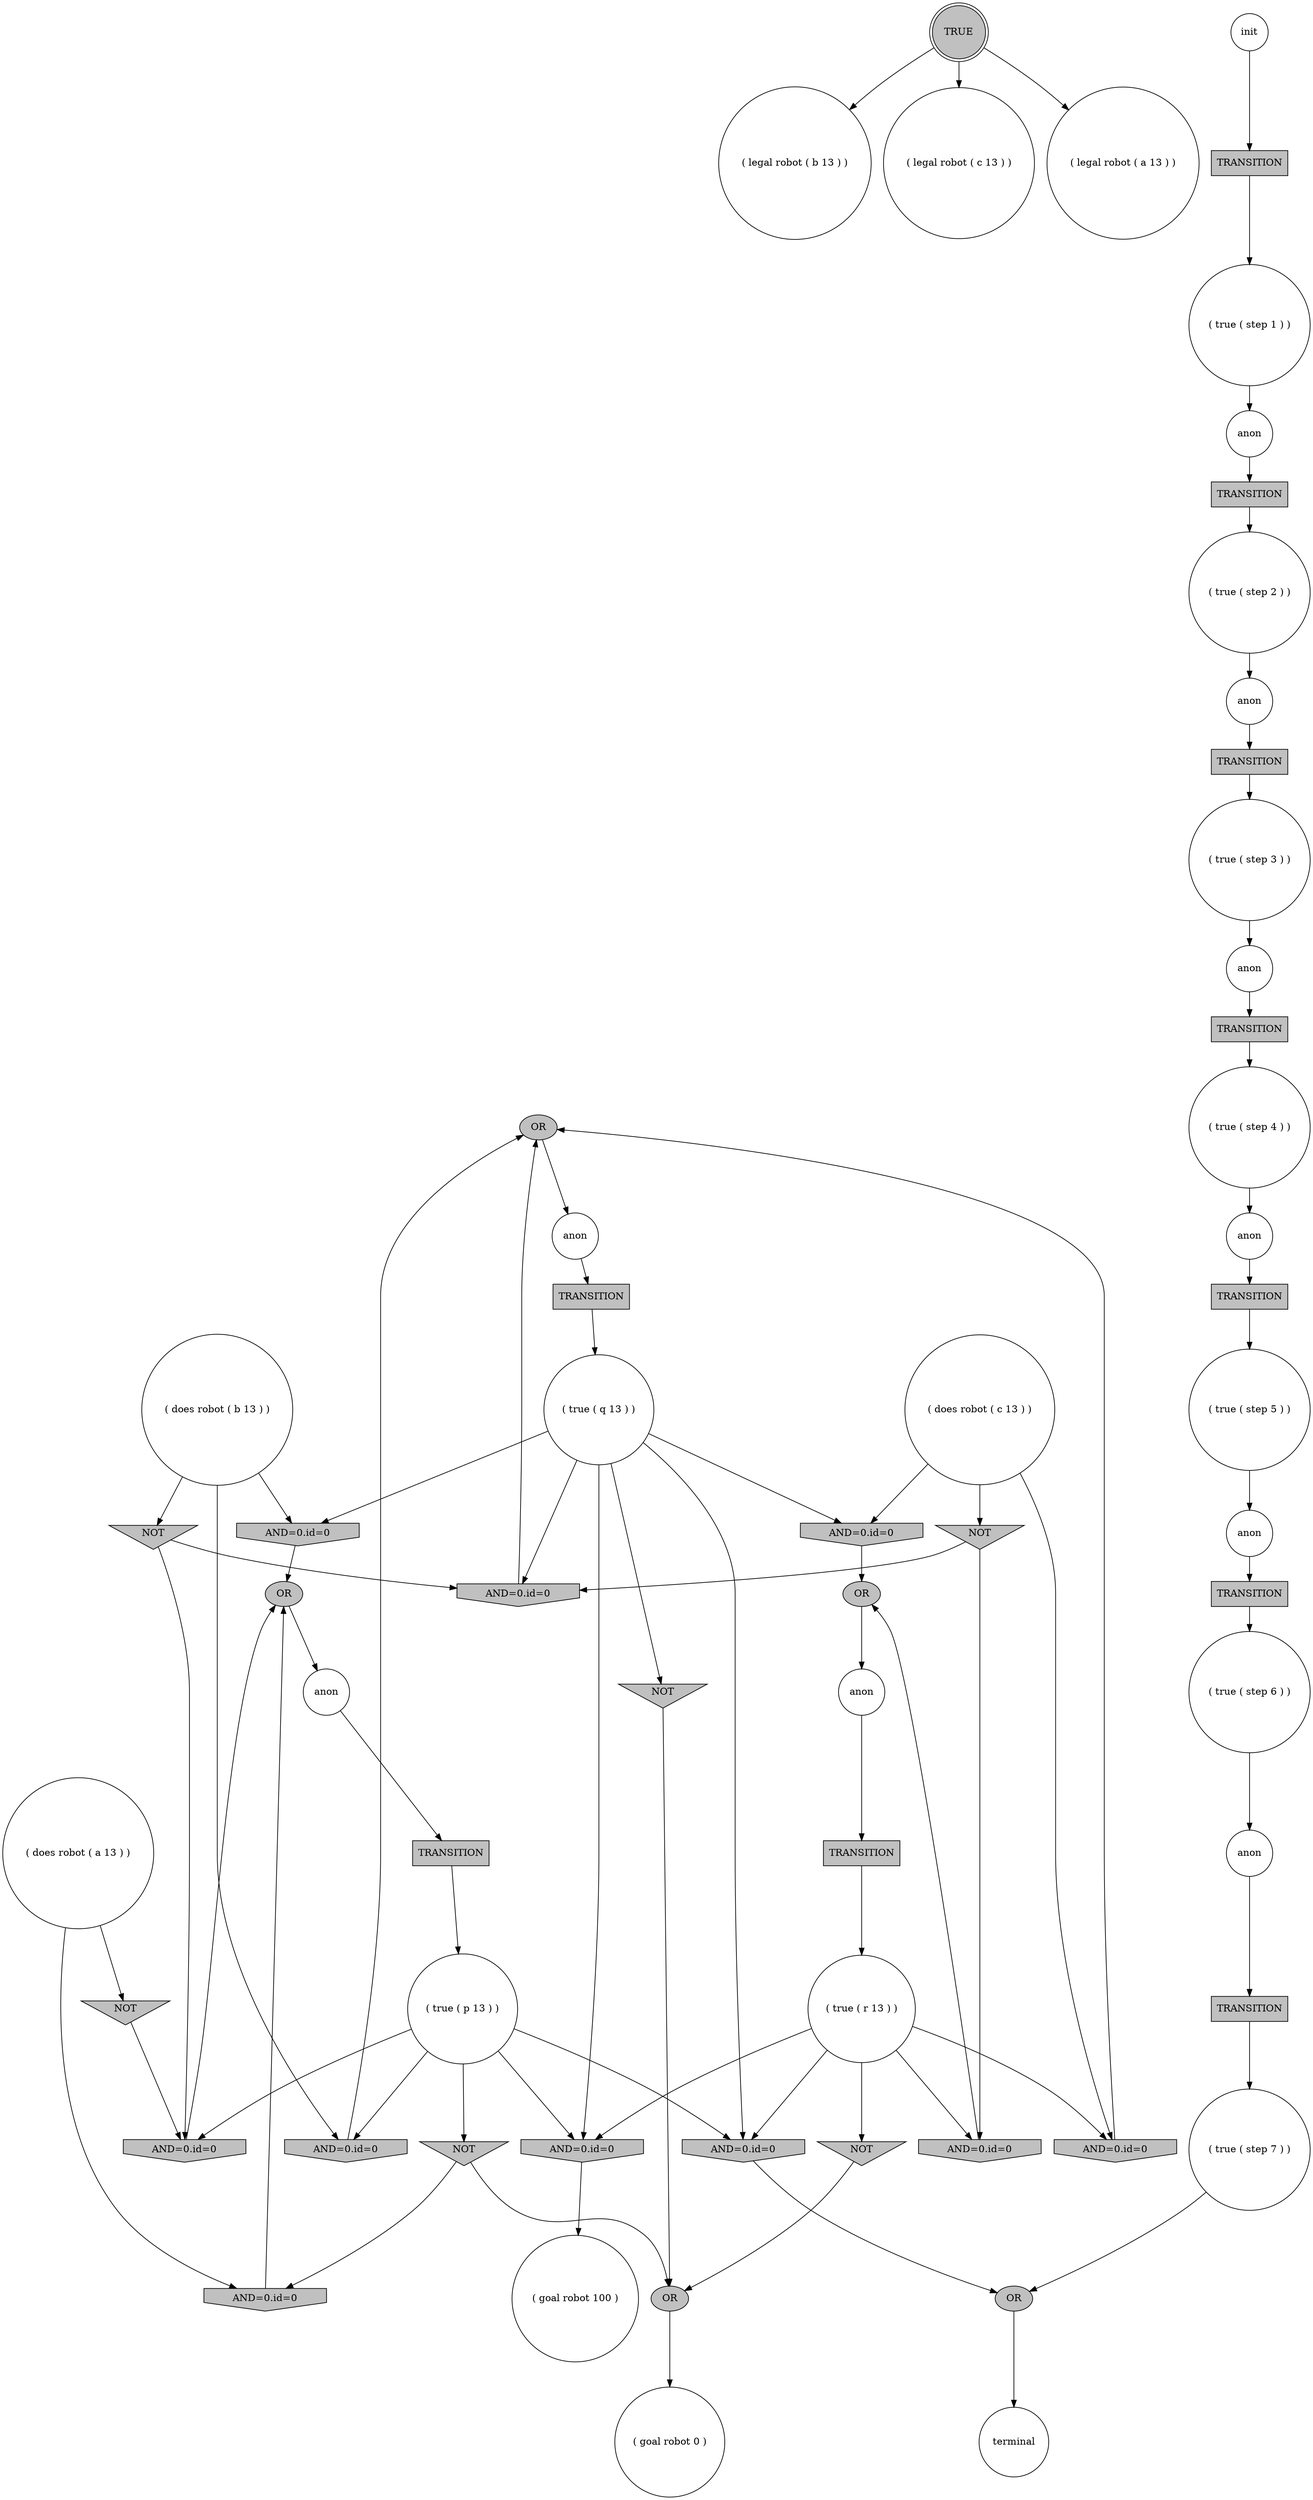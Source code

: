 digraph propNet
{
	"@148a7c91"[shape=circle, style= filled, fillcolor=white, label="( legal robot ( b 13 ) )"]; 
	"@eaf069a"[shape=ellipse, style= filled, fillcolor=grey, label="OR"]; "@eaf069a"->"@603e1129"; 
	"@34bb3c14"[shape=box, style= filled, fillcolor=grey, label="TRANSITION"]; "@34bb3c14"->"@1a9e14b8"; 
	"@2c17acd0"[shape=invhouse, style= filled, fillcolor=grey, label="AND=0.id=0"]; "@2c17acd0"->"@eaf069a"; 
	"@6c5fbc81"[shape=circle, style= filled, fillcolor=white, label="( legal robot ( c 13 ) )"]; 
	"@4c1bf51b"[shape=circle, style= filled, fillcolor=white, label="( goal robot 100 )"]; 
	"@603e1129"[shape=circle, style= filled, fillcolor=white, label="anon"]; "@603e1129"->"@1d236eb"; 
	"@73f80add"[shape=circle, style= filled, fillcolor=white, label="( does robot ( b 13 ) )"]; "@73f80add"->"@6a7c53ce"; "@73f80add"->"@314015e5"; "@73f80add"->"@22583073"; 
	"@258d74e5"[shape=circle, style= filled, fillcolor=white, label="anon"]; "@258d74e5"->"@611e3ce2"; 
	"@6a7c53ce"[shape=invtriangle, style= filled, fillcolor=grey, label="NOT"]; "@6a7c53ce"->"@4716ca7e"; "@6a7c53ce"->"@53435f6d"; 
	"@6d6934ac"[shape=doublecircle, style= filled, fillcolor=grey, label="TRUE"]; "@6d6934ac"->"@148a7c91"; "@6d6934ac"->"@1c21713f"; "@6d6934ac"->"@6c5fbc81"; 
	"@7f5c0e87"[shape=circle, style= filled, fillcolor=white, label="anon"]; "@7f5c0e87"->"@7409f9b4"; 
	"@442f95f2"[shape=circle, style= filled, fillcolor=white, label="init"]; "@442f95f2"->"@32c8890a"; 
	"@5fa9424"[shape=circle, style= filled, fillcolor=white, label="( goal robot 0 )"]; 
	"@459fd78b"[shape=circle, style= filled, fillcolor=white, label="anon"]; "@459fd78b"->"@34bb3c14"; 
	"@6fffede3"[shape=invhouse, style= filled, fillcolor=grey, label="AND=0.id=0"]; "@6fffede3"->"@da76070"; 
	"@22583073"[shape=invhouse, style= filled, fillcolor=grey, label="AND=0.id=0"]; "@22583073"->"@eaf069a"; 
	"@24c4c685"[shape=circle, style= filled, fillcolor=white, label="anon"]; "@24c4c685"->"@6433ff62"; 
	"@785e6a03"[shape=circle, style= filled, fillcolor=white, label="( does robot ( c 13 ) )"]; "@785e6a03"->"@2463e5"; "@785e6a03"->"@2c17acd0"; "@785e6a03"->"@4bc6cf1b"; 
	"@35228756"[shape=ellipse, style= filled, fillcolor=grey, label="OR"]; "@35228756"->"@21f98e13"; 
	"@283592a0"[shape=invtriangle, style= filled, fillcolor=grey, label="NOT"]; "@283592a0"->"@2b9c1f5a"; "@283592a0"->"@2d6dc29"; 
	"@5386e953"[shape=box, style= filled, fillcolor=grey, label="TRANSITION"]; "@5386e953"->"@3f117838"; 
	"@252557f8"[shape=circle, style= filled, fillcolor=white, label="anon"]; "@252557f8"->"@5386e953"; 
	"@7a8ff06a"[shape=circle, style= filled, fillcolor=white, label="anon"]; "@7a8ff06a"->"@7629236c"; 
	"@7b6e6865"[shape=invhouse, style= filled, fillcolor=grey, label="AND=0.id=0"]; "@7b6e6865"->"@35228756"; 
	"@6433ff62"[shape=box, style= filled, fillcolor=grey, label="TRANSITION"]; "@6433ff62"->"@34644b7b"; 
	"@2cf14f9f"[shape=box, style= filled, fillcolor=grey, label="TRANSITION"]; "@2cf14f9f"->"@4deddb0f"; 
	"@4b9fe0ea"[shape=invhouse, style= filled, fillcolor=grey, label="AND=0.id=0"]; "@4b9fe0ea"->"@4c1bf51b"; 
	"@b2618aa"[shape=box, style= filled, fillcolor=grey, label="TRANSITION"]; "@b2618aa"->"@56536ac4"; 
	"@683a2ba0"[shape=invtriangle, style= filled, fillcolor=grey, label="NOT"]; "@683a2ba0"->"@53435f6d"; 
	"@afcd14a"[shape=invtriangle, style= filled, fillcolor=grey, label="NOT"]; "@afcd14a"->"@2b9c1f5a"; 
	"@2463e5"[shape=invhouse, style= filled, fillcolor=grey, label="AND=0.id=0"]; "@2463e5"->"@da76070"; 
	"@32c8890a"[shape=box, style= filled, fillcolor=grey, label="TRANSITION"]; "@32c8890a"->"@4c9d70dc"; 
	"@38dc6cdc"[shape=ellipse, style= filled, fillcolor=grey, label="OR"]; "@38dc6cdc"->"@252557f8"; 
	"@53435f6d"[shape=invhouse, style= filled, fillcolor=grey, label="AND=0.id=0"]; "@53435f6d"->"@38dc6cdc"; 
	"@4c9d70dc"[shape=circle, style= filled, fillcolor=white, label="( true ( step 1 ) )"]; "@4c9d70dc"->"@7f5c0e87"; 
	"@5ba0e7ee"[shape=invtriangle, style= filled, fillcolor=grey, label="NOT"]; "@5ba0e7ee"->"@2b9c1f5a"; 
	"@56536ac4"[shape=circle, style= filled, fillcolor=white, label="( true ( step 7 ) )"]; "@56536ac4"->"@35228756"; 
	"@314015e5"[shape=invhouse, style= filled, fillcolor=grey, label="AND=0.id=0"]; "@314015e5"->"@38dc6cdc"; 
	"@2b9c1f5a"[shape=ellipse, style= filled, fillcolor=grey, label="OR"]; "@2b9c1f5a"->"@5fa9424"; 
	"@2f5e4389"[shape=circle, style= filled, fillcolor=white, label="( does robot ( a 13 ) )"]; "@2f5e4389"->"@683a2ba0"; "@2f5e4389"->"@2d6dc29"; 
	"@4bc6cf1b"[shape=invtriangle, style= filled, fillcolor=grey, label="NOT"]; "@4bc6cf1b"->"@4716ca7e"; "@4bc6cf1b"->"@6fffede3"; 
	"@41ae84b2"[shape=circle, style= filled, fillcolor=white, label="( true ( step 5 ) )"]; "@41ae84b2"->"@258d74e5"; 
	"@1c21713f"[shape=circle, style= filled, fillcolor=white, label="( legal robot ( a 13 ) )"]; 
	"@7629236c"[shape=box, style= filled, fillcolor=grey, label="TRANSITION"]; "@7629236c"->"@41ae84b2"; 
	"@4716ca7e"[shape=invhouse, style= filled, fillcolor=grey, label="AND=0.id=0"]; "@4716ca7e"->"@eaf069a"; 
	"@39f5ac66"[shape=circle, style= filled, fillcolor=white, label="( true ( q 13 ) )"]; "@39f5ac66"->"@2463e5"; "@39f5ac66"->"@4b9fe0ea"; "@39f5ac66"->"@314015e5"; "@39f5ac66"->"@afcd14a"; "@39f5ac66"->"@4716ca7e"; "@39f5ac66"->"@7b6e6865"; 
	"@7409f9b4"[shape=box, style= filled, fillcolor=grey, label="TRANSITION"]; "@7409f9b4"->"@b9c564f"; 
	"@b9c564f"[shape=circle, style= filled, fillcolor=white, label="( true ( step 2 ) )"]; "@b9c564f"->"@24c4c685"; 
	"@da76070"[shape=ellipse, style= filled, fillcolor=grey, label="OR"]; "@da76070"->"@459fd78b"; 
	"@611e3ce2"[shape=box, style= filled, fillcolor=grey, label="TRANSITION"]; "@611e3ce2"->"@5c0ba389"; 
	"@1a9e14b8"[shape=circle, style= filled, fillcolor=white, label="( true ( r 13 ) )"]; "@1a9e14b8"->"@4b9fe0ea"; "@1a9e14b8"->"@2c17acd0"; "@1a9e14b8"->"@7b6e6865"; "@1a9e14b8"->"@6fffede3"; "@1a9e14b8"->"@5ba0e7ee"; 
	"@4deddb0f"[shape=circle, style= filled, fillcolor=white, label="( true ( step 4 ) )"]; "@4deddb0f"->"@7a8ff06a"; 
	"@2d6dc29"[shape=invhouse, style= filled, fillcolor=grey, label="AND=0.id=0"]; "@2d6dc29"->"@38dc6cdc"; 
	"@28de580"[shape=circle, style= filled, fillcolor=white, label="anon"]; "@28de580"->"@2cf14f9f"; 
	"@34644b7b"[shape=circle, style= filled, fillcolor=white, label="( true ( step 3 ) )"]; "@34644b7b"->"@28de580"; 
	"@3f117838"[shape=circle, style= filled, fillcolor=white, label="( true ( p 13 ) )"]; "@3f117838"->"@4b9fe0ea"; "@3f117838"->"@283592a0"; "@3f117838"->"@22583073"; "@3f117838"->"@7b6e6865"; "@3f117838"->"@53435f6d"; 
	"@1d236eb"[shape=box, style= filled, fillcolor=grey, label="TRANSITION"]; "@1d236eb"->"@39f5ac66"; 
	"@5c0ba389"[shape=circle, style= filled, fillcolor=white, label="( true ( step 6 ) )"]; "@5c0ba389"->"@1bc65c36"; 
	"@21f98e13"[shape=circle, style= filled, fillcolor=white, label="terminal"]; 
	"@1bc65c36"[shape=circle, style= filled, fillcolor=white, label="anon"]; "@1bc65c36"->"@b2618aa"; 
}